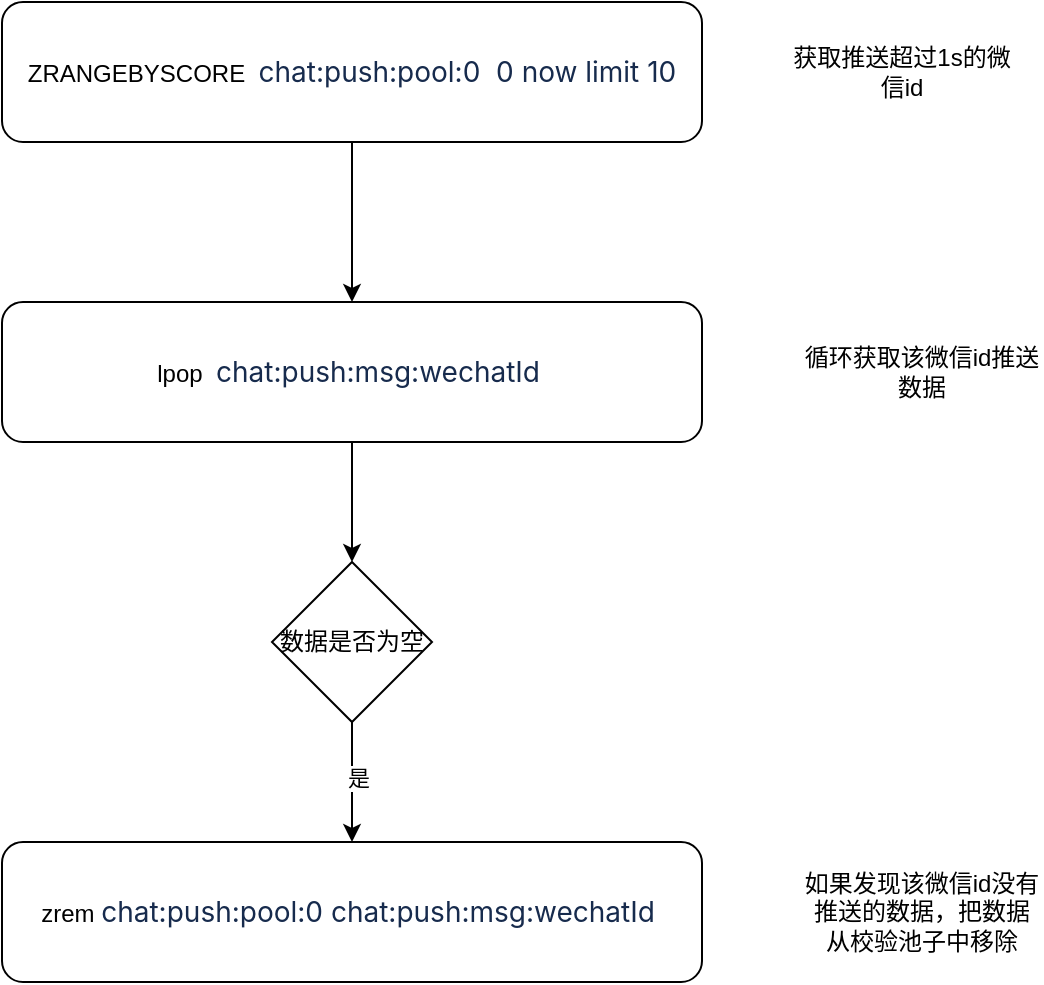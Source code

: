 <mxfile version="24.9.3">
  <diagram name="第 1 页" id="Dj7ZMOlqqRTxiMXy6nXF">
    <mxGraphModel dx="984" dy="624" grid="1" gridSize="10" guides="1" tooltips="1" connect="1" arrows="1" fold="1" page="1" pageScale="1" pageWidth="827" pageHeight="1169" math="0" shadow="0">
      <root>
        <mxCell id="0" />
        <mxCell id="1" parent="0" />
        <mxCell id="oY4tXYWYpJa_dLLlIFJh-5" value="" style="edgeStyle=orthogonalEdgeStyle;rounded=0;orthogonalLoop=1;jettySize=auto;html=1;" edge="1" parent="1" source="oY4tXYWYpJa_dLLlIFJh-2" target="oY4tXYWYpJa_dLLlIFJh-4">
          <mxGeometry relative="1" as="geometry" />
        </mxCell>
        <mxCell id="oY4tXYWYpJa_dLLlIFJh-2" value="ZRANGEBYSCORE&amp;nbsp;&amp;nbsp;&lt;span style=&quot;color: rgb(23, 43, 77); font-family: -apple-system, &amp;quot;system-ui&amp;quot;, &amp;quot;Segoe UI&amp;quot;, Roboto, Oxygen, Ubuntu, &amp;quot;Fira Sans&amp;quot;, &amp;quot;Droid Sans&amp;quot;, &amp;quot;Helvetica Neue&amp;quot;, sans-serif; font-size: 14px; text-align: start; background-color: rgb(255, 255, 255);&quot;&gt;chat:push:pool:0&amp;nbsp; 0 now limit 10&lt;/span&gt;" style="rounded=1;whiteSpace=wrap;html=1;" vertex="1" parent="1">
          <mxGeometry x="250" y="80" width="350" height="70" as="geometry" />
        </mxCell>
        <mxCell id="oY4tXYWYpJa_dLLlIFJh-3" value="获取推送超过1s的微信id" style="text;html=1;align=center;verticalAlign=middle;whiteSpace=wrap;rounded=0;" vertex="1" parent="1">
          <mxGeometry x="640" y="90" width="120" height="50" as="geometry" />
        </mxCell>
        <mxCell id="oY4tXYWYpJa_dLLlIFJh-8" style="edgeStyle=orthogonalEdgeStyle;rounded=0;orthogonalLoop=1;jettySize=auto;html=1;exitX=0.5;exitY=1;exitDx=0;exitDy=0;entryX=0.5;entryY=0;entryDx=0;entryDy=0;" edge="1" parent="1" source="oY4tXYWYpJa_dLLlIFJh-4" target="oY4tXYWYpJa_dLLlIFJh-7">
          <mxGeometry relative="1" as="geometry" />
        </mxCell>
        <mxCell id="oY4tXYWYpJa_dLLlIFJh-4" value="lpop&amp;nbsp;&amp;nbsp;&lt;span style=&quot;color: rgb(23, 43, 77); font-family: -apple-system, &amp;quot;system-ui&amp;quot;, &amp;quot;Segoe UI&amp;quot;, Roboto, Oxygen, Ubuntu, &amp;quot;Fira Sans&amp;quot;, &amp;quot;Droid Sans&amp;quot;, &amp;quot;Helvetica Neue&amp;quot;, sans-serif; font-size: 14px; text-align: left; background-color: rgb(255, 255, 255);&quot;&gt;chat:push:msg:wechatId&lt;/span&gt;&amp;nbsp;" style="rounded=1;whiteSpace=wrap;html=1;" vertex="1" parent="1">
          <mxGeometry x="250" y="230" width="350" height="70" as="geometry" />
        </mxCell>
        <mxCell id="oY4tXYWYpJa_dLLlIFJh-6" value="循环获取该微信id推送数据" style="text;html=1;align=center;verticalAlign=middle;whiteSpace=wrap;rounded=0;" vertex="1" parent="1">
          <mxGeometry x="650" y="240" width="120" height="50" as="geometry" />
        </mxCell>
        <mxCell id="oY4tXYWYpJa_dLLlIFJh-12" style="edgeStyle=orthogonalEdgeStyle;rounded=0;orthogonalLoop=1;jettySize=auto;html=1;exitX=0.5;exitY=1;exitDx=0;exitDy=0;" edge="1" parent="1" source="oY4tXYWYpJa_dLLlIFJh-7" target="oY4tXYWYpJa_dLLlIFJh-11">
          <mxGeometry relative="1" as="geometry" />
        </mxCell>
        <mxCell id="oY4tXYWYpJa_dLLlIFJh-13" value="是" style="edgeLabel;html=1;align=center;verticalAlign=middle;resizable=0;points=[];" vertex="1" connectable="0" parent="oY4tXYWYpJa_dLLlIFJh-12">
          <mxGeometry x="-0.067" y="3" relative="1" as="geometry">
            <mxPoint as="offset" />
          </mxGeometry>
        </mxCell>
        <mxCell id="oY4tXYWYpJa_dLLlIFJh-7" value="数据是否为空" style="rhombus;whiteSpace=wrap;html=1;" vertex="1" parent="1">
          <mxGeometry x="385" y="360" width="80" height="80" as="geometry" />
        </mxCell>
        <mxCell id="oY4tXYWYpJa_dLLlIFJh-11" value="zrem&amp;nbsp;&lt;span style=&quot;color: rgb(23, 43, 77); font-family: -apple-system, &amp;quot;system-ui&amp;quot;, &amp;quot;Segoe UI&amp;quot;, Roboto, Oxygen, Ubuntu, &amp;quot;Fira Sans&amp;quot;, &amp;quot;Droid Sans&amp;quot;, &amp;quot;Helvetica Neue&amp;quot;, sans-serif; font-size: 14px; text-align: start; background-color: rgb(255, 255, 255);&quot;&gt;chat:push:pool:0&amp;nbsp;&lt;/span&gt;&lt;span style=&quot;color: rgb(23, 43, 77); font-family: -apple-system, &amp;quot;system-ui&amp;quot;, &amp;quot;Segoe UI&amp;quot;, Roboto, Oxygen, Ubuntu, &amp;quot;Fira Sans&amp;quot;, &amp;quot;Droid Sans&amp;quot;, &amp;quot;Helvetica Neue&amp;quot;, sans-serif; font-size: 14px; text-align: left; background-color: rgb(255, 255, 255);&quot;&gt;chat:push:msg:wechatId&lt;/span&gt;&lt;span style=&quot;color: rgb(23, 43, 77); font-family: -apple-system, &amp;quot;system-ui&amp;quot;, &amp;quot;Segoe UI&amp;quot;, Roboto, Oxygen, Ubuntu, &amp;quot;Fira Sans&amp;quot;, &amp;quot;Droid Sans&amp;quot;, &amp;quot;Helvetica Neue&amp;quot;, sans-serif; font-size: 14px; text-align: start; background-color: rgb(255, 255, 255);&quot;&gt;&amp;nbsp;&lt;/span&gt;" style="rounded=1;whiteSpace=wrap;html=1;" vertex="1" parent="1">
          <mxGeometry x="250" y="500" width="350" height="70" as="geometry" />
        </mxCell>
        <mxCell id="oY4tXYWYpJa_dLLlIFJh-14" value="如果发现该微信id没有推送的数据，把数据从校验池子中移除" style="text;html=1;align=center;verticalAlign=middle;whiteSpace=wrap;rounded=0;" vertex="1" parent="1">
          <mxGeometry x="650" y="510" width="120" height="50" as="geometry" />
        </mxCell>
      </root>
    </mxGraphModel>
  </diagram>
</mxfile>
